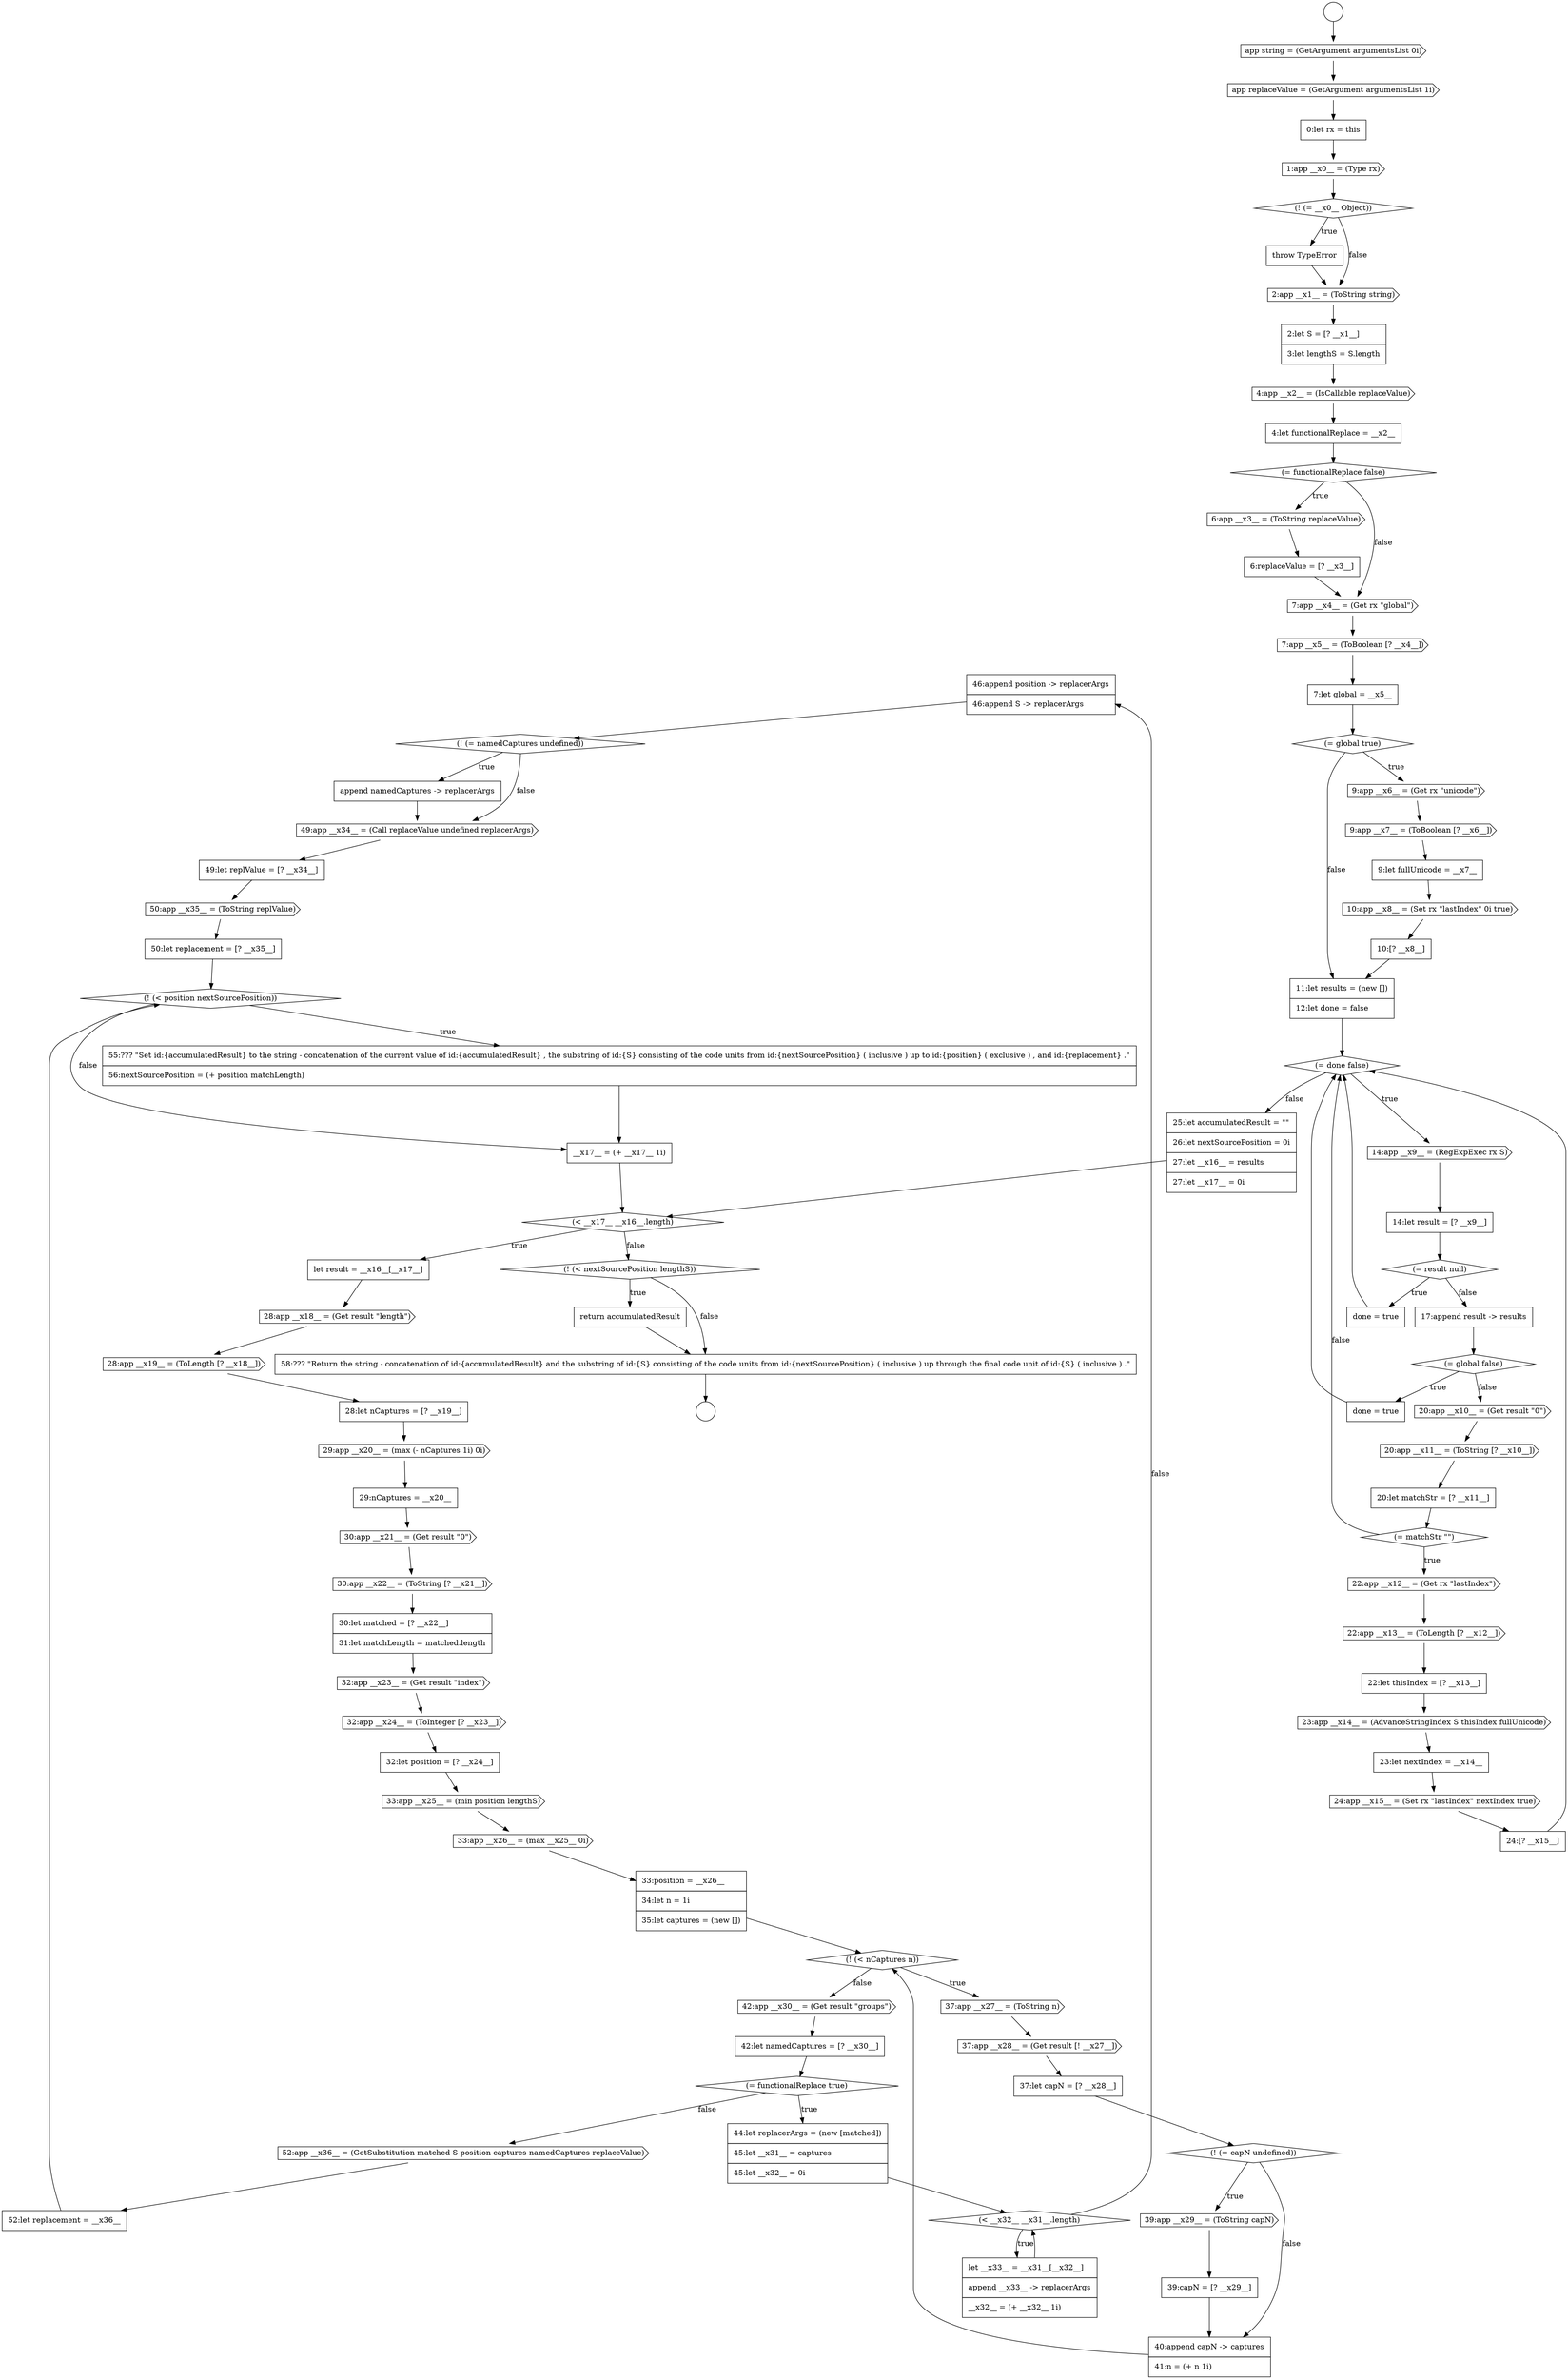 digraph {
  node14305 [shape=none, margin=0, label=<<font color="black">
    <table border="0" cellborder="1" cellspacing="0" cellpadding="10">
      <tr><td align="left">46:append position -&gt; replacerArgs</td></tr>
      <tr><td align="left">46:append S -&gt; replacerArgs</td></tr>
    </table>
  </font>> color="black" fillcolor="white" style=filled]
  node14316 [shape=none, margin=0, label=<<font color="black">
    <table border="0" cellborder="1" cellspacing="0" cellpadding="10">
      <tr><td align="left">__x17__ = (+ __x17__ 1i)</td></tr>
    </table>
  </font>> color="black" fillcolor="white" style=filled]
  node14252 [shape=cds, label=<<font color="black">10:app __x8__ = (Set rx &quot;lastIndex&quot; 0i true)</font>> color="black" fillcolor="white" style=filled]
  node14274 [shape=none, margin=0, label=<<font color="black">
    <table border="0" cellborder="1" cellspacing="0" cellpadding="10">
      <tr><td align="left">25:let accumulatedResult = &quot;&quot;</td></tr>
      <tr><td align="left">26:let nextSourcePosition = 0i</td></tr>
      <tr><td align="left">27:let __x16__ = results</td></tr>
      <tr><td align="left">27:let __x17__ = 0i</td></tr>
    </table>
  </font>> color="black" fillcolor="white" style=filled]
  node14296 [shape=cds, label=<<font color="black">39:app __x29__ = (ToString capN)</font>> color="black" fillcolor="white" style=filled]
  node14235 [shape=cds, label=<<font color="black">1:app __x0__ = (Type rx)</font>> color="black" fillcolor="white" style=filled]
  node14241 [shape=none, margin=0, label=<<font color="black">
    <table border="0" cellborder="1" cellspacing="0" cellpadding="10">
      <tr><td align="left">4:let functionalReplace = __x2__</td></tr>
    </table>
  </font>> color="black" fillcolor="white" style=filled]
  node14264 [shape=cds, label=<<font color="black">20:app __x11__ = (ToString [? __x10__])</font>> color="black" fillcolor="white" style=filled]
  node14273 [shape=none, margin=0, label=<<font color="black">
    <table border="0" cellborder="1" cellspacing="0" cellpadding="10">
      <tr><td align="left">24:[? __x15__]</td></tr>
    </table>
  </font>> color="black" fillcolor="white" style=filled]
  node14301 [shape=diamond, label=<<font color="black">(= functionalReplace true)</font>> color="black" fillcolor="white" style=filled]
  node14292 [shape=cds, label=<<font color="black">37:app __x27__ = (ToString n)</font>> color="black" fillcolor="white" style=filled]
  node14245 [shape=cds, label=<<font color="black">7:app __x4__ = (Get rx &quot;global&quot;)</font>> color="black" fillcolor="white" style=filled]
  node14260 [shape=none, margin=0, label=<<font color="black">
    <table border="0" cellborder="1" cellspacing="0" cellpadding="10">
      <tr><td align="left">17:append result -&gt; results</td></tr>
    </table>
  </font>> color="black" fillcolor="white" style=filled]
  node14277 [shape=cds, label=<<font color="black">28:app __x18__ = (Get result &quot;length&quot;)</font>> color="black" fillcolor="white" style=filled]
  node14270 [shape=cds, label=<<font color="black">23:app __x14__ = (AdvanceStringIndex S thisIndex fullUnicode)</font>> color="black" fillcolor="white" style=filled]
  node14267 [shape=cds, label=<<font color="black">22:app __x12__ = (Get rx &quot;lastIndex&quot;)</font>> color="black" fillcolor="white" style=filled]
  node14309 [shape=none, margin=0, label=<<font color="black">
    <table border="0" cellborder="1" cellspacing="0" cellpadding="10">
      <tr><td align="left">49:let replValue = [? __x34__]</td></tr>
    </table>
  </font>> color="black" fillcolor="white" style=filled]
  node14238 [shape=cds, label=<<font color="black">2:app __x1__ = (ToString string)</font>> color="black" fillcolor="white" style=filled]
  node14232 [shape=cds, label=<<font color="black">app string = (GetArgument argumentsList 0i)</font>> color="black" fillcolor="white" style=filled]
  node14299 [shape=cds, label=<<font color="black">42:app __x30__ = (Get result &quot;groups&quot;)</font>> color="black" fillcolor="white" style=filled]
  node14284 [shape=none, margin=0, label=<<font color="black">
    <table border="0" cellborder="1" cellspacing="0" cellpadding="10">
      <tr><td align="left">30:let matched = [? __x22__]</td></tr>
      <tr><td align="left">31:let matchLength = matched.length</td></tr>
    </table>
  </font>> color="black" fillcolor="white" style=filled]
  node14253 [shape=none, margin=0, label=<<font color="black">
    <table border="0" cellborder="1" cellspacing="0" cellpadding="10">
      <tr><td align="left">10:[? __x8__]</td></tr>
    </table>
  </font>> color="black" fillcolor="white" style=filled]
  node14308 [shape=cds, label=<<font color="black">49:app __x34__ = (Call replaceValue undefined replacerArgs)</font>> color="black" fillcolor="white" style=filled]
  node14295 [shape=diamond, label=<<font color="black">(! (= capN undefined))</font>> color="black" fillcolor="white" style=filled]
  node14263 [shape=cds, label=<<font color="black">20:app __x10__ = (Get result &quot;0&quot;)</font>> color="black" fillcolor="white" style=filled]
  node14285 [shape=cds, label=<<font color="black">32:app __x23__ = (Get result &quot;index&quot;)</font>> color="black" fillcolor="white" style=filled]
  node14280 [shape=cds, label=<<font color="black">29:app __x20__ = (max (- nCaptures 1i) 0i)</font>> color="black" fillcolor="white" style=filled]
  node14291 [shape=diamond, label=<<font color="black">(! (&lt; nCaptures n))</font>> color="black" fillcolor="white" style=filled]
  node14259 [shape=none, margin=0, label=<<font color="black">
    <table border="0" cellborder="1" cellspacing="0" cellpadding="10">
      <tr><td align="left">done = true</td></tr>
    </table>
  </font>> color="black" fillcolor="white" style=filled]
  node14248 [shape=diamond, label=<<font color="black">(= global true)</font>> color="black" fillcolor="white" style=filled]
  node14317 [shape=diamond, label=<<font color="black">(! (&lt; nextSourcePosition lengthS))</font>> color="black" fillcolor="white" style=filled]
  node14302 [shape=none, margin=0, label=<<font color="black">
    <table border="0" cellborder="1" cellspacing="0" cellpadding="10">
      <tr><td align="left">44:let replacerArgs = (new [matched])</td></tr>
      <tr><td align="left">45:let __x31__ = captures</td></tr>
      <tr><td align="left">45:let __x32__ = 0i</td></tr>
    </table>
  </font>> color="black" fillcolor="white" style=filled]
  node14244 [shape=none, margin=0, label=<<font color="black">
    <table border="0" cellborder="1" cellspacing="0" cellpadding="10">
      <tr><td align="left">6:replaceValue = [? __x3__]</td></tr>
    </table>
  </font>> color="black" fillcolor="white" style=filled]
  node14312 [shape=cds, label=<<font color="black">52:app __x36__ = (GetSubstitution matched S position captures namedCaptures replaceValue)</font>> color="black" fillcolor="white" style=filled]
  node14276 [shape=none, margin=0, label=<<font color="black">
    <table border="0" cellborder="1" cellspacing="0" cellpadding="10">
      <tr><td align="left">let result = __x16__[__x17__]</td></tr>
    </table>
  </font>> color="black" fillcolor="white" style=filled]
  node14239 [shape=none, margin=0, label=<<font color="black">
    <table border="0" cellborder="1" cellspacing="0" cellpadding="10">
      <tr><td align="left">2:let S = [? __x1__]</td></tr>
      <tr><td align="left">3:let lengthS = S.length</td></tr>
    </table>
  </font>> color="black" fillcolor="white" style=filled]
  node14313 [shape=none, margin=0, label=<<font color="black">
    <table border="0" cellborder="1" cellspacing="0" cellpadding="10">
      <tr><td align="left">52:let replacement = __x36__</td></tr>
    </table>
  </font>> color="black" fillcolor="white" style=filled]
  node14318 [shape=none, margin=0, label=<<font color="black">
    <table border="0" cellborder="1" cellspacing="0" cellpadding="10">
      <tr><td align="left">return accumulatedResult</td></tr>
    </table>
  </font>> color="black" fillcolor="white" style=filled]
  node14271 [shape=none, margin=0, label=<<font color="black">
    <table border="0" cellborder="1" cellspacing="0" cellpadding="10">
      <tr><td align="left">23:let nextIndex = __x14__</td></tr>
    </table>
  </font>> color="black" fillcolor="white" style=filled]
  node14249 [shape=cds, label=<<font color="black">9:app __x6__ = (Get rx &quot;unicode&quot;)</font>> color="black" fillcolor="white" style=filled]
  node14231 [shape=circle label=" " color="black" fillcolor="white" style=filled]
  node14254 [shape=none, margin=0, label=<<font color="black">
    <table border="0" cellborder="1" cellspacing="0" cellpadding="10">
      <tr><td align="left">11:let results = (new [])</td></tr>
      <tr><td align="left">12:let done = false</td></tr>
    </table>
  </font>> color="black" fillcolor="white" style=filled]
  node14281 [shape=none, margin=0, label=<<font color="black">
    <table border="0" cellborder="1" cellspacing="0" cellpadding="10">
      <tr><td align="left">29:nCaptures = __x20__</td></tr>
    </table>
  </font>> color="black" fillcolor="white" style=filled]
  node14303 [shape=diamond, label=<<font color="black">(&lt; __x32__ __x31__.length)</font>> color="black" fillcolor="white" style=filled]
  node14286 [shape=cds, label=<<font color="black">32:app __x24__ = (ToInteger [? __x23__])</font>> color="black" fillcolor="white" style=filled]
  node14247 [shape=none, margin=0, label=<<font color="black">
    <table border="0" cellborder="1" cellspacing="0" cellpadding="10">
      <tr><td align="left">7:let global = __x5__</td></tr>
    </table>
  </font>> color="black" fillcolor="white" style=filled]
  node14268 [shape=cds, label=<<font color="black">22:app __x13__ = (ToLength [? __x12__])</font>> color="black" fillcolor="white" style=filled]
  node14258 [shape=diamond, label=<<font color="black">(= result null)</font>> color="black" fillcolor="white" style=filled]
  node14275 [shape=diamond, label=<<font color="black">(&lt; __x17__ __x16__.length)</font>> color="black" fillcolor="white" style=filled]
  node14307 [shape=none, margin=0, label=<<font color="black">
    <table border="0" cellborder="1" cellspacing="0" cellpadding="10">
      <tr><td align="left">append namedCaptures -&gt; replacerArgs</td></tr>
    </table>
  </font>> color="black" fillcolor="white" style=filled]
  node14290 [shape=none, margin=0, label=<<font color="black">
    <table border="0" cellborder="1" cellspacing="0" cellpadding="10">
      <tr><td align="left">33:position = __x26__</td></tr>
      <tr><td align="left">34:let n = 1i</td></tr>
      <tr><td align="left">35:let captures = (new [])</td></tr>
    </table>
  </font>> color="black" fillcolor="white" style=filled]
  node14243 [shape=cds, label=<<font color="black">6:app __x3__ = (ToString replaceValue)</font>> color="black" fillcolor="white" style=filled]
  node14233 [shape=cds, label=<<font color="black">app replaceValue = (GetArgument argumentsList 1i)</font>> color="black" fillcolor="white" style=filled]
  node14262 [shape=none, margin=0, label=<<font color="black">
    <table border="0" cellborder="1" cellspacing="0" cellpadding="10">
      <tr><td align="left">done = true</td></tr>
    </table>
  </font>> color="black" fillcolor="white" style=filled]
  node14311 [shape=none, margin=0, label=<<font color="black">
    <table border="0" cellborder="1" cellspacing="0" cellpadding="10">
      <tr><td align="left">50:let replacement = [? __x35__]</td></tr>
    </table>
  </font>> color="black" fillcolor="white" style=filled]
  node14294 [shape=none, margin=0, label=<<font color="black">
    <table border="0" cellborder="1" cellspacing="0" cellpadding="10">
      <tr><td align="left">37:let capN = [? __x28__]</td></tr>
    </table>
  </font>> color="black" fillcolor="white" style=filled]
  node14287 [shape=none, margin=0, label=<<font color="black">
    <table border="0" cellborder="1" cellspacing="0" cellpadding="10">
      <tr><td align="left">32:let position = [? __x24__]</td></tr>
    </table>
  </font>> color="black" fillcolor="white" style=filled]
  node14255 [shape=diamond, label=<<font color="black">(= done false)</font>> color="black" fillcolor="white" style=filled]
  node14250 [shape=cds, label=<<font color="black">9:app __x7__ = (ToBoolean [? __x6__])</font>> color="black" fillcolor="white" style=filled]
  node14265 [shape=none, margin=0, label=<<font color="black">
    <table border="0" cellborder="1" cellspacing="0" cellpadding="10">
      <tr><td align="left">20:let matchStr = [? __x11__]</td></tr>
    </table>
  </font>> color="black" fillcolor="white" style=filled]
  node14230 [shape=circle label=" " color="black" fillcolor="white" style=filled]
  node14240 [shape=cds, label=<<font color="black">4:app __x2__ = (IsCallable replaceValue)</font>> color="black" fillcolor="white" style=filled]
  node14314 [shape=diamond, label=<<font color="black">(! (&lt; position nextSourcePosition))</font>> color="black" fillcolor="white" style=filled]
  node14282 [shape=cds, label=<<font color="black">30:app __x21__ = (Get result &quot;0&quot;)</font>> color="black" fillcolor="white" style=filled]
  node14304 [shape=none, margin=0, label=<<font color="black">
    <table border="0" cellborder="1" cellspacing="0" cellpadding="10">
      <tr><td align="left">let __x33__ = __x31__[__x32__]</td></tr>
      <tr><td align="left">append __x33__ -&gt; replacerArgs</td></tr>
      <tr><td align="left">__x32__ = (+ __x32__ 1i)</td></tr>
    </table>
  </font>> color="black" fillcolor="white" style=filled]
  node14272 [shape=cds, label=<<font color="black">24:app __x15__ = (Set rx &quot;lastIndex&quot; nextIndex true)</font>> color="black" fillcolor="white" style=filled]
  node14319 [shape=none, margin=0, label=<<font color="black">
    <table border="0" cellborder="1" cellspacing="0" cellpadding="10">
      <tr><td align="left">58:??? &quot;Return the string - concatenation of id:{accumulatedResult} and the substring of id:{S} consisting of the code units from id:{nextSourcePosition} ( inclusive ) up through the final code unit of id:{S} ( inclusive ) .&quot;</td></tr>
    </table>
  </font>> color="black" fillcolor="white" style=filled]
  node14279 [shape=none, margin=0, label=<<font color="black">
    <table border="0" cellborder="1" cellspacing="0" cellpadding="10">
      <tr><td align="left">28:let nCaptures = [? __x19__]</td></tr>
    </table>
  </font>> color="black" fillcolor="white" style=filled]
  node14297 [shape=none, margin=0, label=<<font color="black">
    <table border="0" cellborder="1" cellspacing="0" cellpadding="10">
      <tr><td align="left">39:capN = [? __x29__]</td></tr>
    </table>
  </font>> color="black" fillcolor="white" style=filled]
  node14306 [shape=diamond, label=<<font color="black">(! (= namedCaptures undefined))</font>> color="black" fillcolor="white" style=filled]
  node14242 [shape=diamond, label=<<font color="black">(= functionalReplace false)</font>> color="black" fillcolor="white" style=filled]
  node14257 [shape=none, margin=0, label=<<font color="black">
    <table border="0" cellborder="1" cellspacing="0" cellpadding="10">
      <tr><td align="left">14:let result = [? __x9__]</td></tr>
    </table>
  </font>> color="black" fillcolor="white" style=filled]
  node14246 [shape=cds, label=<<font color="black">7:app __x5__ = (ToBoolean [? __x4__])</font>> color="black" fillcolor="white" style=filled]
  node14289 [shape=cds, label=<<font color="black">33:app __x26__ = (max __x25__ 0i)</font>> color="black" fillcolor="white" style=filled]
  node14261 [shape=diamond, label=<<font color="black">(= global false)</font>> color="black" fillcolor="white" style=filled]
  node14234 [shape=none, margin=0, label=<<font color="black">
    <table border="0" cellborder="1" cellspacing="0" cellpadding="10">
      <tr><td align="left">0:let rx = this</td></tr>
    </table>
  </font>> color="black" fillcolor="white" style=filled]
  node14300 [shape=none, margin=0, label=<<font color="black">
    <table border="0" cellborder="1" cellspacing="0" cellpadding="10">
      <tr><td align="left">42:let namedCaptures = [? __x30__]</td></tr>
    </table>
  </font>> color="black" fillcolor="white" style=filled]
  node14278 [shape=cds, label=<<font color="black">28:app __x19__ = (ToLength [? __x18__])</font>> color="black" fillcolor="white" style=filled]
  node14266 [shape=diamond, label=<<font color="black">(= matchStr &quot;&quot;)</font>> color="black" fillcolor="white" style=filled]
  node14288 [shape=cds, label=<<font color="black">33:app __x25__ = (min position lengthS)</font>> color="black" fillcolor="white" style=filled]
  node14315 [shape=none, margin=0, label=<<font color="black">
    <table border="0" cellborder="1" cellspacing="0" cellpadding="10">
      <tr><td align="left">55:??? &quot;Set id:{accumulatedResult} to the string - concatenation of the current value of id:{accumulatedResult} , the substring of id:{S} consisting of the code units from id:{nextSourcePosition} ( inclusive ) up to id:{position} ( exclusive ) , and id:{replacement} .&quot;</td></tr>
      <tr><td align="left">56:nextSourcePosition = (+ position matchLength)</td></tr>
    </table>
  </font>> color="black" fillcolor="white" style=filled]
  node14293 [shape=cds, label=<<font color="black">37:app __x28__ = (Get result [! __x27__])</font>> color="black" fillcolor="white" style=filled]
  node14298 [shape=none, margin=0, label=<<font color="black">
    <table border="0" cellborder="1" cellspacing="0" cellpadding="10">
      <tr><td align="left">40:append capN -&gt; captures</td></tr>
      <tr><td align="left">41:n = (+ n 1i)</td></tr>
    </table>
  </font>> color="black" fillcolor="white" style=filled]
  node14256 [shape=cds, label=<<font color="black">14:app __x9__ = (RegExpExec rx S)</font>> color="black" fillcolor="white" style=filled]
  node14269 [shape=none, margin=0, label=<<font color="black">
    <table border="0" cellborder="1" cellspacing="0" cellpadding="10">
      <tr><td align="left">22:let thisIndex = [? __x13__]</td></tr>
    </table>
  </font>> color="black" fillcolor="white" style=filled]
  node14283 [shape=cds, label=<<font color="black">30:app __x22__ = (ToString [? __x21__])</font>> color="black" fillcolor="white" style=filled]
  node14251 [shape=none, margin=0, label=<<font color="black">
    <table border="0" cellborder="1" cellspacing="0" cellpadding="10">
      <tr><td align="left">9:let fullUnicode = __x7__</td></tr>
    </table>
  </font>> color="black" fillcolor="white" style=filled]
  node14310 [shape=cds, label=<<font color="black">50:app __x35__ = (ToString replValue)</font>> color="black" fillcolor="white" style=filled]
  node14237 [shape=none, margin=0, label=<<font color="black">
    <table border="0" cellborder="1" cellspacing="0" cellpadding="10">
      <tr><td align="left">throw TypeError</td></tr>
    </table>
  </font>> color="black" fillcolor="white" style=filled]
  node14236 [shape=diamond, label=<<font color="black">(! (= __x0__ Object))</font>> color="black" fillcolor="white" style=filled]
  node14244 -> node14245 [ color="black"]
  node14318 -> node14319 [ color="black"]
  node14303 -> node14304 [label=<<font color="black">true</font>> color="black"]
  node14303 -> node14305 [label=<<font color="black">false</font>> color="black"]
  node14309 -> node14310 [ color="black"]
  node14259 -> node14255 [ color="black"]
  node14304 -> node14303 [ color="black"]
  node14315 -> node14316 [ color="black"]
  node14295 -> node14296 [label=<<font color="black">true</font>> color="black"]
  node14295 -> node14298 [label=<<font color="black">false</font>> color="black"]
  node14297 -> node14298 [ color="black"]
  node14239 -> node14240 [ color="black"]
  node14237 -> node14238 [ color="black"]
  node14288 -> node14289 [ color="black"]
  node14278 -> node14279 [ color="black"]
  node14261 -> node14262 [label=<<font color="black">true</font>> color="black"]
  node14261 -> node14263 [label=<<font color="black">false</font>> color="black"]
  node14290 -> node14291 [ color="black"]
  node14281 -> node14282 [ color="black"]
  node14285 -> node14286 [ color="black"]
  node14264 -> node14265 [ color="black"]
  node14280 -> node14281 [ color="black"]
  node14275 -> node14276 [label=<<font color="black">true</font>> color="black"]
  node14275 -> node14317 [label=<<font color="black">false</font>> color="black"]
  node14250 -> node14251 [ color="black"]
  node14299 -> node14300 [ color="black"]
  node14284 -> node14285 [ color="black"]
  node14233 -> node14234 [ color="black"]
  node14312 -> node14313 [ color="black"]
  node14286 -> node14287 [ color="black"]
  node14248 -> node14249 [label=<<font color="black">true</font>> color="black"]
  node14248 -> node14254 [label=<<font color="black">false</font>> color="black"]
  node14271 -> node14272 [ color="black"]
  node14267 -> node14268 [ color="black"]
  node14274 -> node14275 [ color="black"]
  node14242 -> node14243 [label=<<font color="black">true</font>> color="black"]
  node14242 -> node14245 [label=<<font color="black">false</font>> color="black"]
  node14249 -> node14250 [ color="black"]
  node14306 -> node14307 [label=<<font color="black">true</font>> color="black"]
  node14306 -> node14308 [label=<<font color="black">false</font>> color="black"]
  node14256 -> node14257 [ color="black"]
  node14300 -> node14301 [ color="black"]
  node14311 -> node14314 [ color="black"]
  node14246 -> node14247 [ color="black"]
  node14243 -> node14244 [ color="black"]
  node14236 -> node14237 [label=<<font color="black">true</font>> color="black"]
  node14236 -> node14238 [label=<<font color="black">false</font>> color="black"]
  node14235 -> node14236 [ color="black"]
  node14302 -> node14303 [ color="black"]
  node14258 -> node14259 [label=<<font color="black">true</font>> color="black"]
  node14258 -> node14260 [label=<<font color="black">false</font>> color="black"]
  node14317 -> node14318 [label=<<font color="black">true</font>> color="black"]
  node14317 -> node14319 [label=<<font color="black">false</font>> color="black"]
  node14266 -> node14267 [label=<<font color="black">true</font>> color="black"]
  node14266 -> node14255 [label=<<font color="black">false</font>> color="black"]
  node14260 -> node14261 [ color="black"]
  node14314 -> node14315 [label=<<font color="black">true</font>> color="black"]
  node14314 -> node14316 [label=<<font color="black">false</font>> color="black"]
  node14283 -> node14284 [ color="black"]
  node14310 -> node14311 [ color="black"]
  node14269 -> node14270 [ color="black"]
  node14257 -> node14258 [ color="black"]
  node14247 -> node14248 [ color="black"]
  node14245 -> node14246 [ color="black"]
  node14272 -> node14273 [ color="black"]
  node14316 -> node14275 [ color="black"]
  node14276 -> node14277 [ color="black"]
  node14319 -> node14231 [ color="black"]
  node14230 -> node14232 [ color="black"]
  node14277 -> node14278 [ color="black"]
  node14238 -> node14239 [ color="black"]
  node14262 -> node14255 [ color="black"]
  node14232 -> node14233 [ color="black"]
  node14241 -> node14242 [ color="black"]
  node14270 -> node14271 [ color="black"]
  node14282 -> node14283 [ color="black"]
  node14240 -> node14241 [ color="black"]
  node14273 -> node14255 [ color="black"]
  node14291 -> node14292 [label=<<font color="black">true</font>> color="black"]
  node14291 -> node14299 [label=<<font color="black">false</font>> color="black"]
  node14305 -> node14306 [ color="black"]
  node14287 -> node14288 [ color="black"]
  node14268 -> node14269 [ color="black"]
  node14234 -> node14235 [ color="black"]
  node14289 -> node14290 [ color="black"]
  node14254 -> node14255 [ color="black"]
  node14263 -> node14264 [ color="black"]
  node14253 -> node14254 [ color="black"]
  node14255 -> node14256 [label=<<font color="black">true</font>> color="black"]
  node14255 -> node14274 [label=<<font color="black">false</font>> color="black"]
  node14313 -> node14314 [ color="black"]
  node14251 -> node14252 [ color="black"]
  node14307 -> node14308 [ color="black"]
  node14301 -> node14302 [label=<<font color="black">true</font>> color="black"]
  node14301 -> node14312 [label=<<font color="black">false</font>> color="black"]
  node14293 -> node14294 [ color="black"]
  node14279 -> node14280 [ color="black"]
  node14308 -> node14309 [ color="black"]
  node14296 -> node14297 [ color="black"]
  node14252 -> node14253 [ color="black"]
  node14294 -> node14295 [ color="black"]
  node14265 -> node14266 [ color="black"]
  node14298 -> node14291 [ color="black"]
  node14292 -> node14293 [ color="black"]
}
